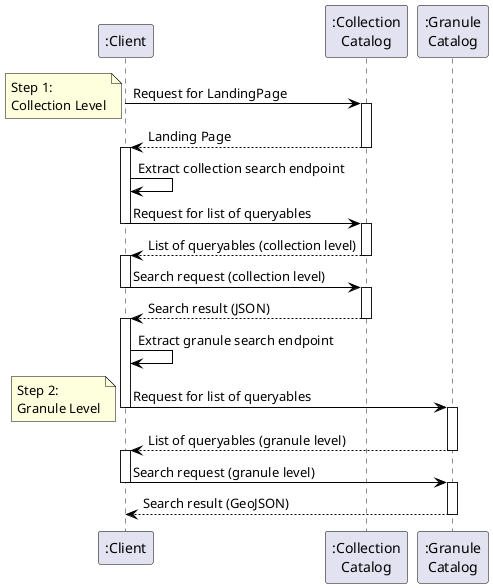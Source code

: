 @startuml

skinparam componentStyle uml2
skinparam ArrowColor Black
skinparam ClassBorderColor Black
skinparam ComponentBorderColor Black
skinparam NoteBorderColor Black
skinparam ObjectBorderColor Black
skinparam ParticipantBorderColor Black

participant ":Client" as osc
participant ":Collection\nCatalog" as cc
participant ":Granule\nCatalog" as gc 

osc -> cc: Request for LandingPage
note left : Step 1:\nCollection Level
activate cc
osc <-- cc: Landing Page
deactivate cc

activate osc
osc -> osc: Extract collection search endpoint


osc -> cc: Request for list of queryables
deactivate osc
activate cc
osc <-- cc: List of queryables (collection level)
deactivate cc
activate osc

osc -> cc: Search request (collection level)
deactivate osc
activate cc
osc <-- cc: Search result (JSON)
deactivate cc

activate osc
osc -> osc: Extract granule search endpoint


osc -> gc: Request for list of queryables
deactivate osc
note left : Step 2:\nGranule Level
activate gc
osc <-- gc: List of queryables (granule level)
deactivate gc
activate osc


osc -> gc: Search request (granule level)
deactivate osc
activate gc
osc <-- gc: Search result (GeoJSON)
deactivate gc

@enduml